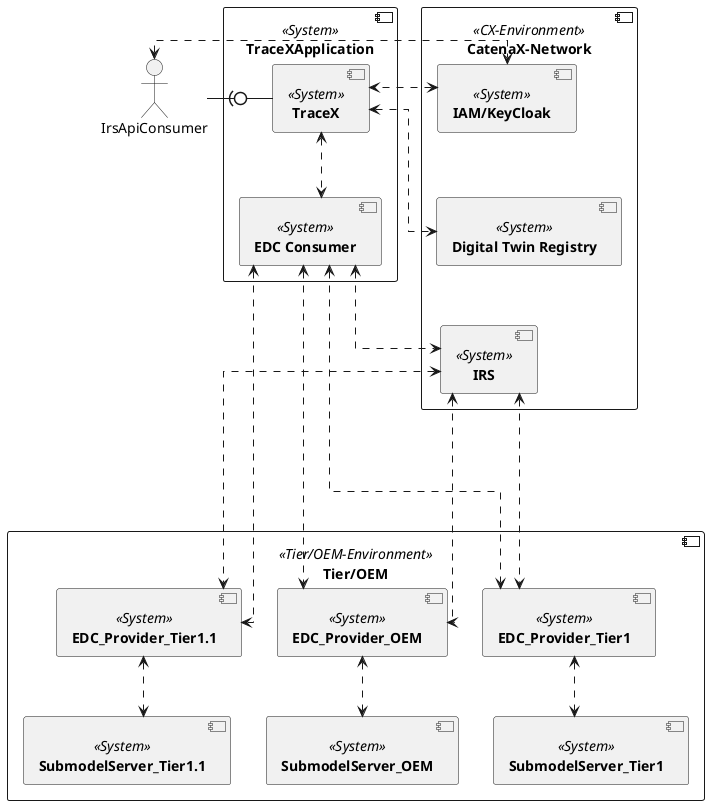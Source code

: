 The interfaces show how the components interact with each other and which interfaces the TraceX is providing.

Component Diagram

@startuml
skinparam monochrome true
skinparam shadowing false
skinparam defaultFontName "Architects daughter"
skinparam linetype ortho
skinparam spacing 50


component [**TraceXApplication**] <<System>> {
	component [**TraceX**] <<System>> as TraceX
	component [**EDC Consumer**] <<System>> as EDC

}

component [**CatenaX-Network**] <<CX-Environment>> {
    component [**IAM/KeyCloak**] <<System>> as IAM_IRS
    component [**Digital Twin Registry**] <<System>> as DT_REG
    component [**IRS**] <<System>> as IAM_DAPS
    IAM_IRS --[hidden]> DT_REG
    DT_REG --[hidden]>  IAM_DAPS
}

component [**Tier/OEM**] <<Tier/OEM-Environment>> {

    component [**EDC_Provider_OEM**] <<System>> as EDCProviderOEM
    component [**EDC_Provider_Tier1**] <<System>> as EDCProviderTier1
    component [**EDC_Provider_Tier1.1**] <<System>> as EDCProviderTier11
    component [**SubmodelServer_OEM**] <<System>> as SubmodelServerOEM
    component [**SubmodelServer_Tier1**] <<System>> as SubmodelServerTier1
    component [**SubmodelServer_Tier1.1**] <<System>> as SubmodelServerTier11
}


actor IrsApiConsumer

IrsApiConsumer -right(0- TraceX
IrsApiConsumer <.r.> IAM_IRS
TraceX <.d.> EDC
TraceX <.l.> IAM_IRS
TraceX <.> DT_REG
EDC <..> IAM_DAPS
EDC <..> EDCProviderOEM
EDC <...> EDCProviderTier1
EDC <....> EDCProviderTier11
IAM_DAPS <..> EDCProviderOEM
IAM_DAPS <...> EDCProviderTier1
IAM_DAPS <....> EDCProviderTier11
EDCProviderOEM <..> SubmodelServerOEM
EDCProviderTier1 <..> SubmodelServerTier1
EDCProviderTier11 <..> SubmodelServerTier11

@enduml
